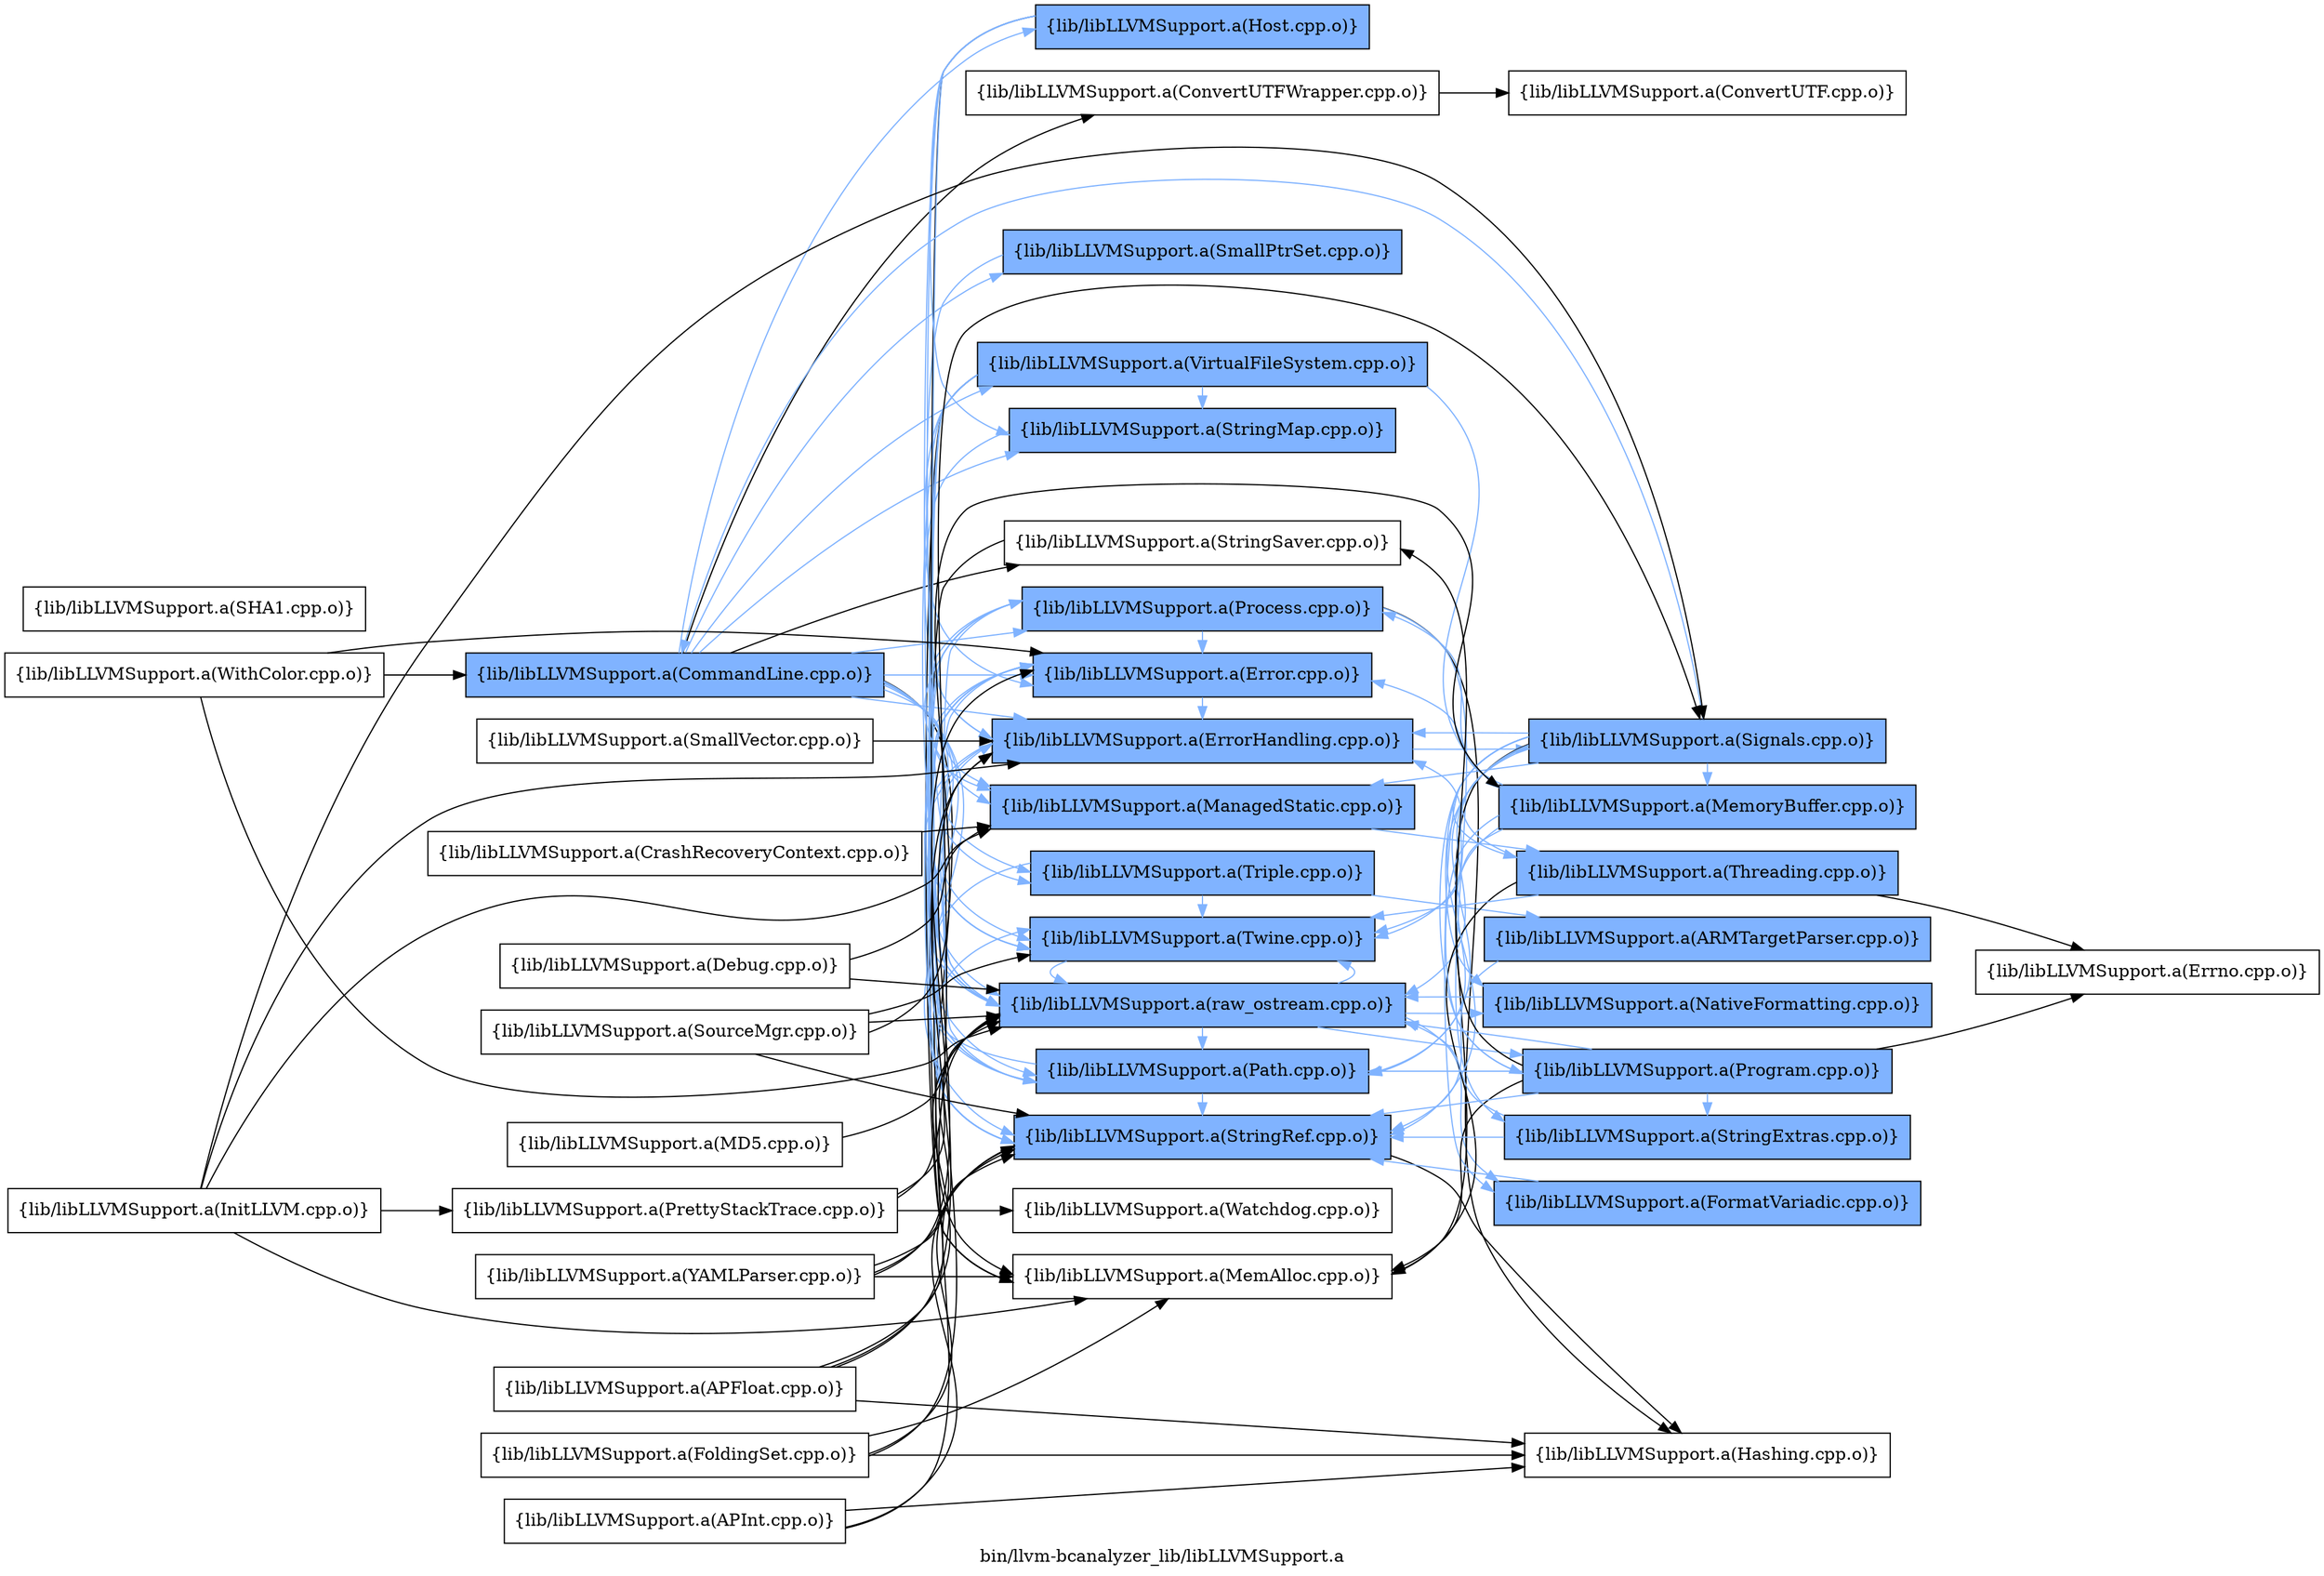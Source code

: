 digraph "bin/llvm-bcanalyzer_lib/libLLVMSupport.a" {
	label="bin/llvm-bcanalyzer_lib/libLLVMSupport.a";
	rankdir=LR;
	{ rank=same; Node0x56311b1ad158;  }
	{ rank=same; Node0x56311b1ae508; Node0x56311b1aca28; Node0x56311b1ae698; Node0x56311b1ad338; Node0x56311b1acb68; Node0x56311b1aea08; Node0x56311b1ae558; Node0x56311b1ad7e8; Node0x56311b1acbb8; Node0x56311b1ad1a8; Node0x56311b1aeb48; Node0x56311b1ae8c8; Node0x56311b1ae788; Node0x56311b1acd98; Node0x56311b1ad4c8; Node0x56311b1ae238;  }
	{ rank=same; Node0x56311b1ad6f8; Node0x56311b1ae378; Node0x56311b1acac8; Node0x56311b1ad428; Node0x56311b1acf78; Node0x56311b1acde8; Node0x56311b1ae5a8; Node0x56311b1aed28; Node0x56311b1ad658; Node0x56311b1ac9d8;  }
	{ rank=same; Node0x56311b1ad158;  }
	{ rank=same; Node0x56311b1ae508; Node0x56311b1aca28; Node0x56311b1ae698; Node0x56311b1ad338; Node0x56311b1acb68; Node0x56311b1aea08; Node0x56311b1ae558; Node0x56311b1ad7e8; Node0x56311b1acbb8; Node0x56311b1ad1a8; Node0x56311b1aeb48; Node0x56311b1ae8c8; Node0x56311b1ae788; Node0x56311b1acd98; Node0x56311b1ad4c8; Node0x56311b1ae238;  }
	{ rank=same; Node0x56311b1ad6f8; Node0x56311b1ae378; Node0x56311b1acac8; Node0x56311b1ad428; Node0x56311b1acf78; Node0x56311b1acde8; Node0x56311b1ae5a8; Node0x56311b1aed28; Node0x56311b1ad658; Node0x56311b1ac9d8;  }

	Node0x56311b1ad158 [shape=record,shape=box,group=1,style=filled,fillcolor="0.600000 0.5 1",label="{lib/libLLVMSupport.a(CommandLine.cpp.o)}"];
	Node0x56311b1ad158 -> Node0x56311b1ae508;
	Node0x56311b1ad158 -> Node0x56311b1aca28[color="0.600000 0.5 1"];
	Node0x56311b1ad158 -> Node0x56311b1ae698[color="0.600000 0.5 1"];
	Node0x56311b1ad158 -> Node0x56311b1ad338[color="0.600000 0.5 1"];
	Node0x56311b1ad158 -> Node0x56311b1acb68;
	Node0x56311b1ad158 -> Node0x56311b1aea08[color="0.600000 0.5 1"];
	Node0x56311b1ad158 -> Node0x56311b1ae558[color="0.600000 0.5 1"];
	Node0x56311b1ad158 -> Node0x56311b1ad7e8;
	Node0x56311b1ad158 -> Node0x56311b1acbb8[color="0.600000 0.5 1"];
	Node0x56311b1ad158 -> Node0x56311b1ad1a8[color="0.600000 0.5 1"];
	Node0x56311b1ad158 -> Node0x56311b1aeb48[color="0.600000 0.5 1"];
	Node0x56311b1ad158 -> Node0x56311b1ae8c8[color="0.600000 0.5 1"];
	Node0x56311b1ad158 -> Node0x56311b1ae788[color="0.600000 0.5 1"];
	Node0x56311b1ad158 -> Node0x56311b1acd98[color="0.600000 0.5 1"];
	Node0x56311b1ad158 -> Node0x56311b1ad4c8[color="0.600000 0.5 1"];
	Node0x56311b1ad158 -> Node0x56311b1ae238[color="0.600000 0.5 1"];
	Node0x56311b1aca28 [shape=record,shape=box,group=1,style=filled,fillcolor="0.600000 0.5 1",label="{lib/libLLVMSupport.a(Error.cpp.o)}"];
	Node0x56311b1aca28 -> Node0x56311b1ae698[color="0.600000 0.5 1"];
	Node0x56311b1aca28 -> Node0x56311b1ad338[color="0.600000 0.5 1"];
	Node0x56311b1aca28 -> Node0x56311b1aeb48[color="0.600000 0.5 1"];
	Node0x56311b1aca28 -> Node0x56311b1ae788[color="0.600000 0.5 1"];
	Node0x56311b1ae148 [shape=record,shape=box,group=0,label="{lib/libLLVMSupport.a(InitLLVM.cpp.o)}"];
	Node0x56311b1ae148 -> Node0x56311b1ae698;
	Node0x56311b1ae148 -> Node0x56311b1ad338;
	Node0x56311b1ae148 -> Node0x56311b1acb68;
	Node0x56311b1ae148 -> Node0x56311b1aef58;
	Node0x56311b1ae148 -> Node0x56311b1ae378;
	Node0x56311b1acde8 [shape=record,shape=box,group=1,style=filled,fillcolor="0.600000 0.5 1",label="{lib/libLLVMSupport.a(MemoryBuffer.cpp.o)}"];
	Node0x56311b1acde8 -> Node0x56311b1aca28[color="0.600000 0.5 1"];
	Node0x56311b1acde8 -> Node0x56311b1aeb48[color="0.600000 0.5 1"];
	Node0x56311b1acde8 -> Node0x56311b1ad4c8[color="0.600000 0.5 1"];
	Node0x56311b1acde8 -> Node0x56311b1ae238[color="0.600000 0.5 1"];
	Node0x56311b1acde8 -> Node0x56311b1ad658[color="0.600000 0.5 1"];
	Node0x56311b1ae788 [shape=record,shape=box,group=1,style=filled,fillcolor="0.600000 0.5 1",label="{lib/libLLVMSupport.a(raw_ostream.cpp.o)}"];
	Node0x56311b1ae788 -> Node0x56311b1aca28[color="0.600000 0.5 1"];
	Node0x56311b1ae788 -> Node0x56311b1ae698[color="0.600000 0.5 1"];
	Node0x56311b1ae788 -> Node0x56311b1aeb48[color="0.600000 0.5 1"];
	Node0x56311b1ae788 -> Node0x56311b1ae5a8[color="0.600000 0.5 1"];
	Node0x56311b1ae788 -> Node0x56311b1aed28[color="0.600000 0.5 1"];
	Node0x56311b1ae788 -> Node0x56311b1ad4c8[color="0.600000 0.5 1"];
	Node0x56311b1ae788 -> Node0x56311b1ae238[color="0.600000 0.5 1"];
	Node0x56311b1ae788 -> Node0x56311b1ad658[color="0.600000 0.5 1"];
	Node0x56311b1ae698 [shape=record,shape=box,group=1,style=filled,fillcolor="0.600000 0.5 1",label="{lib/libLLVMSupport.a(ErrorHandling.cpp.o)}"];
	Node0x56311b1ae698 -> Node0x56311b1aeb48[color="0.600000 0.5 1"];
	Node0x56311b1ae698 -> Node0x56311b1ae788[color="0.600000 0.5 1"];
	Node0x56311b1ae698 -> Node0x56311b1ae378[color="0.600000 0.5 1"];
	Node0x56311b1ad478 [shape=record,shape=box,group=0,label="{lib/libLLVMSupport.a(SHA1.cpp.o)}"];
	Node0x56311b1ae508 [shape=record,shape=box,group=0,label="{lib/libLLVMSupport.a(ConvertUTFWrapper.cpp.o)}"];
	Node0x56311b1ae508 -> Node0x56311b1ad6f8;
	Node0x56311b1ad338 [shape=record,shape=box,group=1,style=filled,fillcolor="0.600000 0.5 1",label="{lib/libLLVMSupport.a(ManagedStatic.cpp.o)}"];
	Node0x56311b1ad338 -> Node0x56311b1acac8[color="0.600000 0.5 1"];
	Node0x56311b1acb68 [shape=record,shape=box,group=0,label="{lib/libLLVMSupport.a(MemAlloc.cpp.o)}"];
	Node0x56311b1aea08 [shape=record,shape=box,group=1,style=filled,fillcolor="0.600000 0.5 1",label="{lib/libLLVMSupport.a(SmallPtrSet.cpp.o)}"];
	Node0x56311b1aea08 -> Node0x56311b1ae698[color="0.600000 0.5 1"];
	Node0x56311b1ae558 [shape=record,shape=box,group=1,style=filled,fillcolor="0.600000 0.5 1",label="{lib/libLLVMSupport.a(StringMap.cpp.o)}"];
	Node0x56311b1ae558 -> Node0x56311b1ae698[color="0.600000 0.5 1"];
	Node0x56311b1ad7e8 [shape=record,shape=box,group=0,label="{lib/libLLVMSupport.a(StringSaver.cpp.o)}"];
	Node0x56311b1ad7e8 -> Node0x56311b1acb68;
	Node0x56311b1acbb8 [shape=record,shape=box,group=1,style=filled,fillcolor="0.600000 0.5 1",label="{lib/libLLVMSupport.a(StringRef.cpp.o)}"];
	Node0x56311b1acbb8 -> Node0x56311b1aca28[color="0.600000 0.5 1"];
	Node0x56311b1acbb8 -> Node0x56311b1ad428;
	Node0x56311b1ad1a8 [shape=record,shape=box,group=1,style=filled,fillcolor="0.600000 0.5 1",label="{lib/libLLVMSupport.a(Triple.cpp.o)}"];
	Node0x56311b1ad1a8 -> Node0x56311b1acbb8[color="0.600000 0.5 1"];
	Node0x56311b1ad1a8 -> Node0x56311b1acf78[color="0.600000 0.5 1"];
	Node0x56311b1ad1a8 -> Node0x56311b1aeb48[color="0.600000 0.5 1"];
	Node0x56311b1aeb48 [shape=record,shape=box,group=1,style=filled,fillcolor="0.600000 0.5 1",label="{lib/libLLVMSupport.a(Twine.cpp.o)}"];
	Node0x56311b1aeb48 -> Node0x56311b1ae788[color="0.600000 0.5 1"];
	Node0x56311b1ae8c8 [shape=record,shape=box,group=1,style=filled,fillcolor="0.600000 0.5 1",label="{lib/libLLVMSupport.a(VirtualFileSystem.cpp.o)}"];
	Node0x56311b1ae8c8 -> Node0x56311b1aca28[color="0.600000 0.5 1"];
	Node0x56311b1ae8c8 -> Node0x56311b1acb68;
	Node0x56311b1ae8c8 -> Node0x56311b1acde8[color="0.600000 0.5 1"];
	Node0x56311b1ae8c8 -> Node0x56311b1ae558[color="0.600000 0.5 1"];
	Node0x56311b1ae8c8 -> Node0x56311b1acbb8[color="0.600000 0.5 1"];
	Node0x56311b1ae8c8 -> Node0x56311b1aeb48[color="0.600000 0.5 1"];
	Node0x56311b1ae8c8 -> Node0x56311b1ae788[color="0.600000 0.5 1"];
	Node0x56311b1ae8c8 -> Node0x56311b1ad4c8[color="0.600000 0.5 1"];
	Node0x56311b1acd98 [shape=record,shape=box,group=1,style=filled,fillcolor="0.600000 0.5 1",label="{lib/libLLVMSupport.a(Host.cpp.o)}"];
	Node0x56311b1acd98 -> Node0x56311b1acb68;
	Node0x56311b1acd98 -> Node0x56311b1ae558[color="0.600000 0.5 1"];
	Node0x56311b1acd98 -> Node0x56311b1acbb8[color="0.600000 0.5 1"];
	Node0x56311b1acd98 -> Node0x56311b1ad1a8[color="0.600000 0.5 1"];
	Node0x56311b1acd98 -> Node0x56311b1ae788[color="0.600000 0.5 1"];
	Node0x56311b1ad4c8 [shape=record,shape=box,group=1,style=filled,fillcolor="0.600000 0.5 1",label="{lib/libLLVMSupport.a(Path.cpp.o)}"];
	Node0x56311b1ad4c8 -> Node0x56311b1aca28[color="0.600000 0.5 1"];
	Node0x56311b1ad4c8 -> Node0x56311b1acbb8[color="0.600000 0.5 1"];
	Node0x56311b1ad4c8 -> Node0x56311b1aeb48[color="0.600000 0.5 1"];
	Node0x56311b1ad4c8 -> Node0x56311b1ae238[color="0.600000 0.5 1"];
	Node0x56311b1ae238 [shape=record,shape=box,group=1,style=filled,fillcolor="0.600000 0.5 1",label="{lib/libLLVMSupport.a(Process.cpp.o)}"];
	Node0x56311b1ae238 -> Node0x56311b1aca28[color="0.600000 0.5 1"];
	Node0x56311b1ae238 -> Node0x56311b1ad338[color="0.600000 0.5 1"];
	Node0x56311b1ae238 -> Node0x56311b1acbb8[color="0.600000 0.5 1"];
	Node0x56311b1ae238 -> Node0x56311b1ad428;
	Node0x56311b1ae238 -> Node0x56311b1ad4c8[color="0.600000 0.5 1"];
	Node0x56311b1ae238 -> Node0x56311b1ac9d8[color="0.600000 0.5 1"];
	Node0x56311b1ad6f8 [shape=record,shape=box,group=0,label="{lib/libLLVMSupport.a(ConvertUTF.cpp.o)}"];
	Node0x56311b1ae378 [shape=record,shape=box,group=1,style=filled,fillcolor="0.600000 0.5 1",label="{lib/libLLVMSupport.a(Signals.cpp.o)}"];
	Node0x56311b1ae378 -> Node0x56311b1ad158[color="0.600000 0.5 1"];
	Node0x56311b1ae378 -> Node0x56311b1ae698[color="0.600000 0.5 1"];
	Node0x56311b1ae378 -> Node0x56311b1ad338[color="0.600000 0.5 1"];
	Node0x56311b1ae378 -> Node0x56311b1acb68;
	Node0x56311b1ae378 -> Node0x56311b1acde8[color="0.600000 0.5 1"];
	Node0x56311b1ae378 -> Node0x56311b1acbb8[color="0.600000 0.5 1"];
	Node0x56311b1ae378 -> Node0x56311b1aeb48[color="0.600000 0.5 1"];
	Node0x56311b1ae378 -> Node0x56311b1ae788[color="0.600000 0.5 1"];
	Node0x56311b1ae378 -> Node0x56311b1ae5a8[color="0.600000 0.5 1"];
	Node0x56311b1ae378 -> Node0x56311b1aed28[color="0.600000 0.5 1"];
	Node0x56311b1ae378 -> Node0x56311b1ad4c8[color="0.600000 0.5 1"];
	Node0x56311b1ae378 -> Node0x56311b1ad658[color="0.600000 0.5 1"];
	Node0x56311b1ae378 -> Node0x56311b1acac8[color="0.600000 0.5 1"];
	Node0x56311b1aee18 [shape=record,shape=box,group=0,label="{lib/libLLVMSupport.a(Debug.cpp.o)}"];
	Node0x56311b1aee18 -> Node0x56311b1ad338;
	Node0x56311b1aee18 -> Node0x56311b1ae788;
	Node0x56311b1aef58 [shape=record,shape=box,group=0,label="{lib/libLLVMSupport.a(PrettyStackTrace.cpp.o)}"];
	Node0x56311b1aef58 -> Node0x56311b1ae788;
	Node0x56311b1aef58 -> Node0x56311b1ae378;
	Node0x56311b1aef58 -> Node0x56311b1ae9b8;
	Node0x56311b1acac8 [shape=record,shape=box,group=1,style=filled,fillcolor="0.600000 0.5 1",label="{lib/libLLVMSupport.a(Threading.cpp.o)}"];
	Node0x56311b1acac8 -> Node0x56311b1ae698[color="0.600000 0.5 1"];
	Node0x56311b1acac8 -> Node0x56311b1acb68;
	Node0x56311b1acac8 -> Node0x56311b1aeb48[color="0.600000 0.5 1"];
	Node0x56311b1acac8 -> Node0x56311b1ad888;
	Node0x56311b1ad658 [shape=record,shape=box,group=1,style=filled,fillcolor="0.600000 0.5 1",label="{lib/libLLVMSupport.a(Program.cpp.o)}"];
	Node0x56311b1ad658 -> Node0x56311b1acb68;
	Node0x56311b1ad658 -> Node0x56311b1ad7e8;
	Node0x56311b1ad658 -> Node0x56311b1acbb8[color="0.600000 0.5 1"];
	Node0x56311b1ad658 -> Node0x56311b1ae788[color="0.600000 0.5 1"];
	Node0x56311b1ad658 -> Node0x56311b1ad4c8[color="0.600000 0.5 1"];
	Node0x56311b1ad658 -> Node0x56311b1ac9d8[color="0.600000 0.5 1"];
	Node0x56311b1ad658 -> Node0x56311b1ad888;
	Node0x56311b1ae9b8 [shape=record,shape=box,group=0,label="{lib/libLLVMSupport.a(Watchdog.cpp.o)}"];
	Node0x56311b1addd8 [shape=record,shape=box,group=0,label="{lib/libLLVMSupport.a(SmallVector.cpp.o)}"];
	Node0x56311b1addd8 -> Node0x56311b1ae698;
	Node0x56311b1ad428 [shape=record,shape=box,group=0,label="{lib/libLLVMSupport.a(Hashing.cpp.o)}"];
	Node0x56311b1ae738 [shape=record,shape=box,group=0,label="{lib/libLLVMSupport.a(APFloat.cpp.o)}"];
	Node0x56311b1ae738 -> Node0x56311b1aca28;
	Node0x56311b1ae738 -> Node0x56311b1acbb8;
	Node0x56311b1ae738 -> Node0x56311b1ad428;
	Node0x56311b1ae738 -> Node0x56311b1ae788;
	Node0x56311b1aedc8 [shape=record,shape=box,group=0,label="{lib/libLLVMSupport.a(APInt.cpp.o)}"];
	Node0x56311b1aedc8 -> Node0x56311b1acbb8;
	Node0x56311b1aedc8 -> Node0x56311b1ad428;
	Node0x56311b1aedc8 -> Node0x56311b1ae788;
	Node0x56311b1ae198 [shape=record,shape=box,group=0,label="{lib/libLLVMSupport.a(FoldingSet.cpp.o)}"];
	Node0x56311b1ae198 -> Node0x56311b1ae698;
	Node0x56311b1ae198 -> Node0x56311b1acb68;
	Node0x56311b1ae198 -> Node0x56311b1acbb8;
	Node0x56311b1ae198 -> Node0x56311b1ad428;
	Node0x56311b1acf78 [shape=record,shape=box,group=1,style=filled,fillcolor="0.600000 0.5 1",label="{lib/libLLVMSupport.a(ARMTargetParser.cpp.o)}"];
	Node0x56311b1acf78 -> Node0x56311b1acbb8[color="0.600000 0.5 1"];
	Node0x56311b1adc98 [shape=record,shape=box,group=0,label="{lib/libLLVMSupport.a(SourceMgr.cpp.o)}"];
	Node0x56311b1adc98 -> Node0x56311b1acde8;
	Node0x56311b1adc98 -> Node0x56311b1acbb8;
	Node0x56311b1adc98 -> Node0x56311b1aeb48;
	Node0x56311b1adc98 -> Node0x56311b1ae788;
	Node0x56311b1ada68 [shape=record,shape=box,group=0,label="{lib/libLLVMSupport.a(WithColor.cpp.o)}"];
	Node0x56311b1ada68 -> Node0x56311b1ad158;
	Node0x56311b1ada68 -> Node0x56311b1aca28;
	Node0x56311b1ada68 -> Node0x56311b1ae788;
	Node0x56311b1ace38 [shape=record,shape=box,group=0,label="{lib/libLLVMSupport.a(YAMLParser.cpp.o)}"];
	Node0x56311b1ace38 -> Node0x56311b1ae698;
	Node0x56311b1ace38 -> Node0x56311b1acb68;
	Node0x56311b1ace38 -> Node0x56311b1acbb8;
	Node0x56311b1ace38 -> Node0x56311b1ae788;
	Node0x56311b1ae5a8 [shape=record,shape=box,group=1,style=filled,fillcolor="0.600000 0.5 1",label="{lib/libLLVMSupport.a(NativeFormatting.cpp.o)}"];
	Node0x56311b1ae5a8 -> Node0x56311b1ae788[color="0.600000 0.5 1"];
	Node0x56311b1aed28 [shape=record,shape=box,group=1,style=filled,fillcolor="0.600000 0.5 1",label="{lib/libLLVMSupport.a(FormatVariadic.cpp.o)}"];
	Node0x56311b1aed28 -> Node0x56311b1acbb8[color="0.600000 0.5 1"];
	Node0x56311b1adfb8 [shape=record,shape=box,group=0,label="{lib/libLLVMSupport.a(MD5.cpp.o)}"];
	Node0x56311b1adfb8 -> Node0x56311b1ae788;
	Node0x56311b1ac9d8 [shape=record,shape=box,group=1,style=filled,fillcolor="0.600000 0.5 1",label="{lib/libLLVMSupport.a(StringExtras.cpp.o)}"];
	Node0x56311b1ac9d8 -> Node0x56311b1acbb8[color="0.600000 0.5 1"];
	Node0x56311b1ac9d8 -> Node0x56311b1ae788[color="0.600000 0.5 1"];
	Node0x56311b1aee68 [shape=record,shape=box,group=0,label="{lib/libLLVMSupport.a(CrashRecoveryContext.cpp.o)}"];
	Node0x56311b1aee68 -> Node0x56311b1ad338;
	Node0x56311b1ad888 [shape=record,shape=box,group=0,label="{lib/libLLVMSupport.a(Errno.cpp.o)}"];
}
